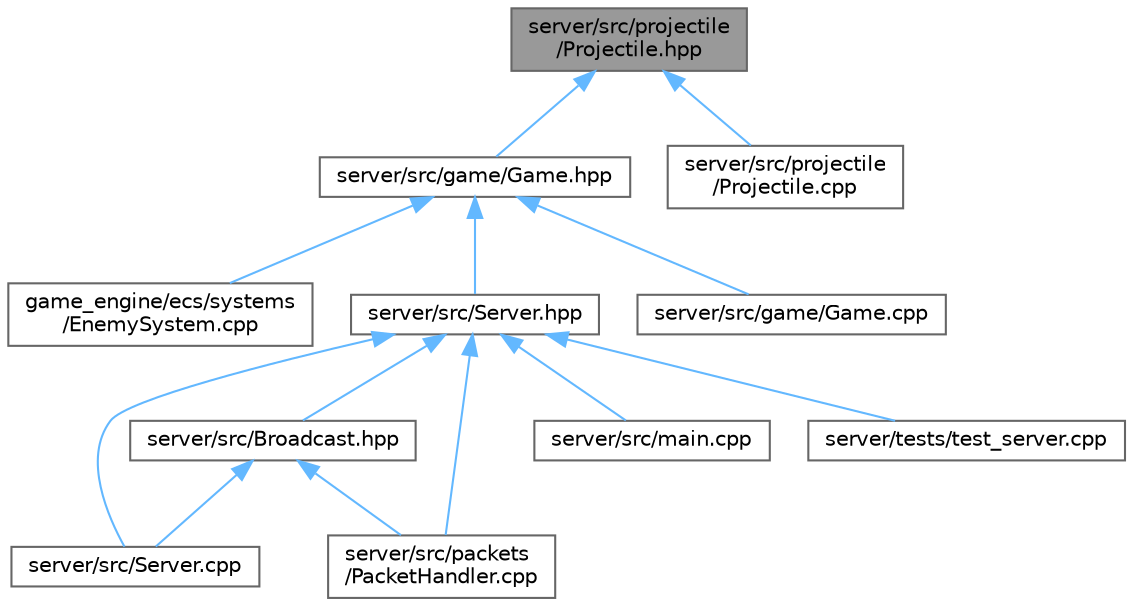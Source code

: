 digraph "server/src/projectile/Projectile.hpp"
{
 // LATEX_PDF_SIZE
  bgcolor="transparent";
  edge [fontname=Helvetica,fontsize=10,labelfontname=Helvetica,labelfontsize=10];
  node [fontname=Helvetica,fontsize=10,shape=box,height=0.2,width=0.4];
  Node1 [id="Node000001",label="server/src/projectile\l/Projectile.hpp",height=0.2,width=0.4,color="gray40", fillcolor="grey60", style="filled", fontcolor="black",tooltip=" "];
  Node1 -> Node2 [id="edge1_Node000001_Node000002",dir="back",color="steelblue1",style="solid",tooltip=" "];
  Node2 [id="Node000002",label="server/src/game/Game.hpp",height=0.2,width=0.4,color="grey40", fillcolor="white", style="filled",URL="$_game_8hpp.html",tooltip=" "];
  Node2 -> Node3 [id="edge2_Node000002_Node000003",dir="back",color="steelblue1",style="solid",tooltip=" "];
  Node3 [id="Node000003",label="game_engine/ecs/systems\l/EnemySystem.cpp",height=0.2,width=0.4,color="grey40", fillcolor="white", style="filled",URL="$_enemy_system_8cpp.html",tooltip=" "];
  Node2 -> Node4 [id="edge3_Node000002_Node000004",dir="back",color="steelblue1",style="solid",tooltip=" "];
  Node4 [id="Node000004",label="server/src/Server.hpp",height=0.2,width=0.4,color="grey40", fillcolor="white", style="filled",URL="$_server_8hpp.html",tooltip=" "];
  Node4 -> Node5 [id="edge4_Node000004_Node000005",dir="back",color="steelblue1",style="solid",tooltip=" "];
  Node5 [id="Node000005",label="server/src/Broadcast.hpp",height=0.2,width=0.4,color="grey40", fillcolor="white", style="filled",URL="$_broadcast_8hpp.html",tooltip=" "];
  Node5 -> Node6 [id="edge5_Node000005_Node000006",dir="back",color="steelblue1",style="solid",tooltip=" "];
  Node6 [id="Node000006",label="server/src/Server.cpp",height=0.2,width=0.4,color="grey40", fillcolor="white", style="filled",URL="$_server_8cpp.html",tooltip=" "];
  Node5 -> Node7 [id="edge6_Node000005_Node000007",dir="back",color="steelblue1",style="solid",tooltip=" "];
  Node7 [id="Node000007",label="server/src/packets\l/PacketHandler.cpp",height=0.2,width=0.4,color="grey40", fillcolor="white", style="filled",URL="$server_2src_2packets_2_packet_handler_8cpp.html",tooltip=" "];
  Node4 -> Node6 [id="edge7_Node000004_Node000006",dir="back",color="steelblue1",style="solid",tooltip=" "];
  Node4 -> Node8 [id="edge8_Node000004_Node000008",dir="back",color="steelblue1",style="solid",tooltip=" "];
  Node8 [id="Node000008",label="server/src/main.cpp",height=0.2,width=0.4,color="grey40", fillcolor="white", style="filled",URL="$server_2src_2main_8cpp.html",tooltip=" "];
  Node4 -> Node7 [id="edge9_Node000004_Node000007",dir="back",color="steelblue1",style="solid",tooltip=" "];
  Node4 -> Node9 [id="edge10_Node000004_Node000009",dir="back",color="steelblue1",style="solid",tooltip=" "];
  Node9 [id="Node000009",label="server/tests/test_server.cpp",height=0.2,width=0.4,color="grey40", fillcolor="white", style="filled",URL="$test__server_8cpp.html",tooltip=" "];
  Node2 -> Node10 [id="edge11_Node000002_Node000010",dir="back",color="steelblue1",style="solid",tooltip=" "];
  Node10 [id="Node000010",label="server/src/game/Game.cpp",height=0.2,width=0.4,color="grey40", fillcolor="white", style="filled",URL="$_game_8cpp.html",tooltip=" "];
  Node1 -> Node11 [id="edge12_Node000001_Node000011",dir="back",color="steelblue1",style="solid",tooltip=" "];
  Node11 [id="Node000011",label="server/src/projectile\l/Projectile.cpp",height=0.2,width=0.4,color="grey40", fillcolor="white", style="filled",URL="$_projectile_8cpp.html",tooltip=" "];
}
